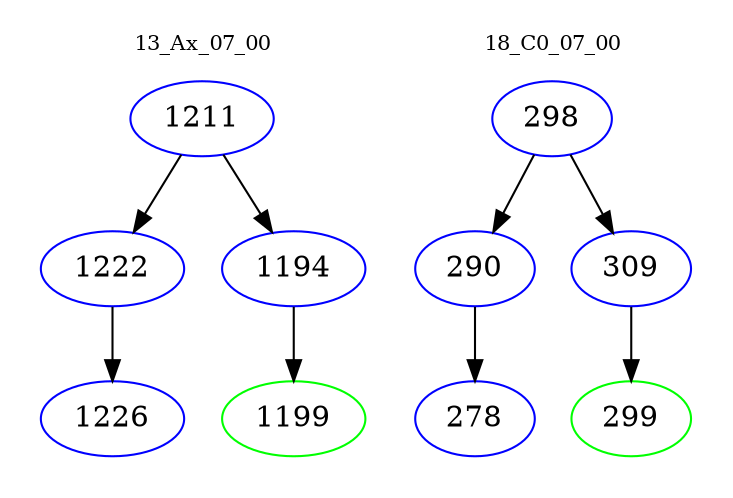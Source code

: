 digraph{
subgraph cluster_0 {
color = white
label = "13_Ax_07_00";
fontsize=10;
T0_1211 [label="1211", color="blue"]
T0_1211 -> T0_1222 [color="black"]
T0_1222 [label="1222", color="blue"]
T0_1222 -> T0_1226 [color="black"]
T0_1226 [label="1226", color="blue"]
T0_1211 -> T0_1194 [color="black"]
T0_1194 [label="1194", color="blue"]
T0_1194 -> T0_1199 [color="black"]
T0_1199 [label="1199", color="green"]
}
subgraph cluster_1 {
color = white
label = "18_C0_07_00";
fontsize=10;
T1_298 [label="298", color="blue"]
T1_298 -> T1_290 [color="black"]
T1_290 [label="290", color="blue"]
T1_290 -> T1_278 [color="black"]
T1_278 [label="278", color="blue"]
T1_298 -> T1_309 [color="black"]
T1_309 [label="309", color="blue"]
T1_309 -> T1_299 [color="black"]
T1_299 [label="299", color="green"]
}
}
